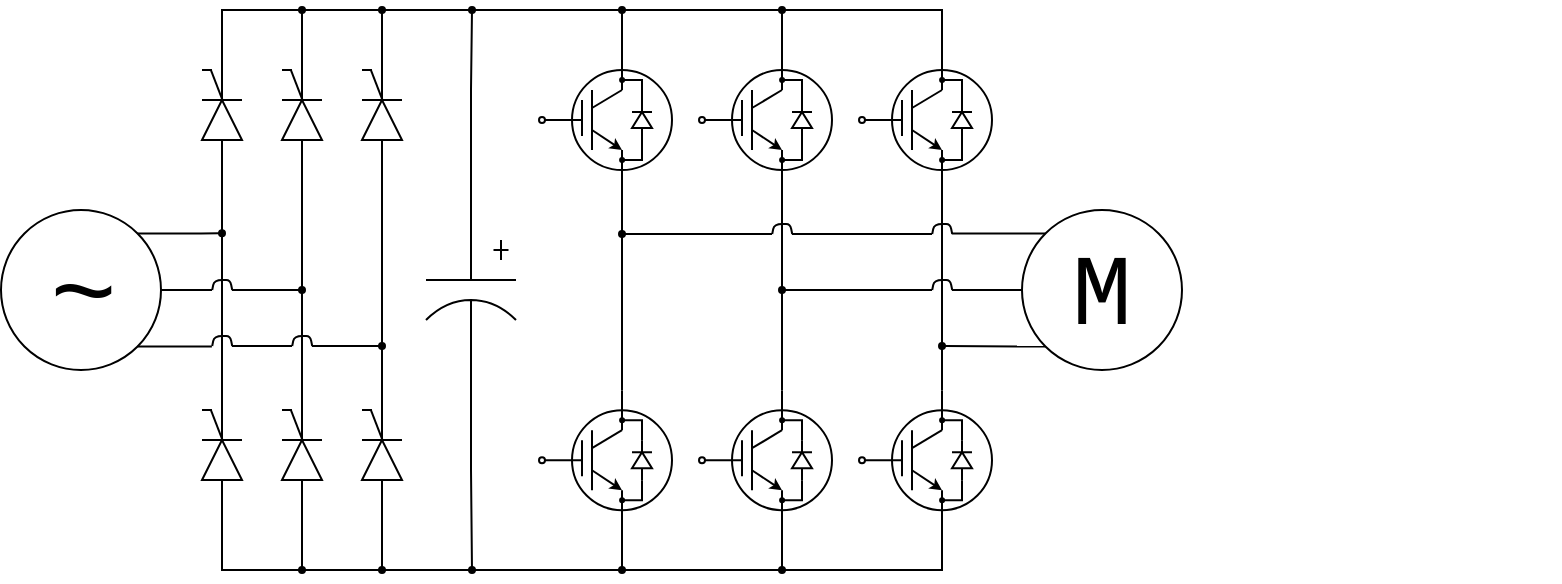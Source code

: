 <mxfile version="10.6.8" type="github"><diagram id="Poc47pYieSkaDkNw2FNX" name="Page-1"><mxGraphModel dx="797" dy="446" grid="1" gridSize="5" guides="1" tooltips="1" connect="1" arrows="1" fold="1" page="1" pageScale="1" pageWidth="827" pageHeight="1169" math="0" shadow="0"><root><mxCell id="0"/><mxCell id="1" parent="0"/><mxCell id="W9D-Zhkd5cadLRXx7c5U-1" value="" style="group;rotation=21;" parent="1" vertex="1" connectable="0"><mxGeometry x="620.5" y="260" width="150" height="130" as="geometry"/></mxCell><mxCell id="W9D-Zhkd5cadLRXx7c5U-94" style="edgeStyle=orthogonalEdgeStyle;rounded=0;orthogonalLoop=1;jettySize=auto;html=1;exitX=1;exitY=0.5;exitDx=0;exitDy=0;fontSize=56;endArrow=none;endFill=0;exitPerimeter=0;" parent="1" source="W9D-Zhkd5cadLRXx7c5U-78" edge="1"><mxGeometry relative="1" as="geometry"><mxPoint x="480" y="220" as="targetPoint"/><Array as="points"><mxPoint x="120" y="200"/><mxPoint x="480" y="200"/></Array></mxGeometry></mxCell><mxCell id="W9D-Zhkd5cadLRXx7c5U-95" style="edgeStyle=orthogonalEdgeStyle;rounded=0;orthogonalLoop=1;jettySize=auto;html=1;exitX=0;exitY=0.5;exitDx=0;exitDy=0;endArrow=none;endFill=0;fontSize=56;exitPerimeter=0;" parent="1" source="W9D-Zhkd5cadLRXx7c5U-66" edge="1"><mxGeometry relative="1" as="geometry"><mxPoint x="480" y="460" as="targetPoint"/><Array as="points"><mxPoint x="120" y="480"/><mxPoint x="480" y="480"/></Array></mxGeometry></mxCell><mxCell id="W9D-Zhkd5cadLRXx7c5U-99" style="edgeStyle=orthogonalEdgeStyle;rounded=0;orthogonalLoop=1;jettySize=auto;html=1;exitX=1;exitY=0;exitDx=0;exitDy=0;endArrow=oval;endFill=1;fontSize=56;endSize=3;" parent="1" source="W9D-Zhkd5cadLRXx7c5U-19" edge="1"><mxGeometry relative="1" as="geometry"><mxPoint x="120" y="311.611" as="targetPoint"/></mxGeometry></mxCell><mxCell id="W9D-Zhkd5cadLRXx7c5U-100" style="edgeStyle=orthogonalEdgeStyle;rounded=0;orthogonalLoop=1;jettySize=auto;html=1;exitX=1;exitY=0.5;exitDx=0;exitDy=0;endArrow=none;endFill=0;fontSize=56;" parent="1" source="W9D-Zhkd5cadLRXx7c5U-19" edge="1"><mxGeometry relative="1" as="geometry"><mxPoint x="115" y="340" as="targetPoint"/></mxGeometry></mxCell><mxCell id="FnhtZTbunHc5TWVv3wBt-4" style="edgeStyle=orthogonalEdgeStyle;rounded=0;orthogonalLoop=1;jettySize=auto;html=1;exitX=1;exitY=1;exitDx=0;exitDy=0;endArrow=none;endFill=0;fontSize=56;" edge="1" parent="1" source="W9D-Zhkd5cadLRXx7c5U-19"><mxGeometry relative="1" as="geometry"><mxPoint x="114.95" y="368.307" as="targetPoint"/></mxGeometry></mxCell><mxCell id="W9D-Zhkd5cadLRXx7c5U-19" value="" style="ellipse;whiteSpace=wrap;html=1;aspect=fixed;fillColor=none;" parent="1" vertex="1"><mxGeometry x="9.5" y="300" width="80" height="80" as="geometry"/></mxCell><mxCell id="W9D-Zhkd5cadLRXx7c5U-65" value="" style="group;fillColor=none;direction=west;rotation=-90;" parent="1" vertex="1" connectable="0"><mxGeometry x="95" y="415" width="50" height="20" as="geometry"/></mxCell><mxCell id="W9D-Zhkd5cadLRXx7c5U-66" value="" style="pointerEvents=1;fillColor=#000000;verticalLabelPosition=bottom;shadow=0;dashed=0;align=center;fillColor=#ffffff;html=1;verticalAlign=top;strokeWidth=1;shape=mxgraph.electrical.diodes.diode;rotation=-90;" parent="W9D-Zhkd5cadLRXx7c5U-65" vertex="1"><mxGeometry width="50" height="20" as="geometry"/></mxCell><mxCell id="W9D-Zhkd5cadLRXx7c5U-67" value="" style="endArrow=none;html=1;exitX=0.707;exitY=0.506;exitDx=0;exitDy=0;exitPerimeter=0;entryX=0.993;entryY=0.228;entryDx=0;entryDy=0;entryPerimeter=0;" parent="W9D-Zhkd5cadLRXx7c5U-65" source="W9D-Zhkd5cadLRXx7c5U-66" target="W9D-Zhkd5cadLRXx7c5U-66" edge="1"><mxGeometry width="50" height="50" relative="1" as="geometry"><mxPoint x="18" y="-35" as="sourcePoint"/><mxPoint x="2" y="-60" as="targetPoint"/></mxGeometry></mxCell><mxCell id="W9D-Zhkd5cadLRXx7c5U-68" value="" style="endArrow=none;html=1;exitX=0.997;exitY=0.222;exitDx=0;exitDy=0;exitPerimeter=0;entryX=1;entryY=-0.044;entryDx=0;entryDy=0;entryPerimeter=0;" parent="W9D-Zhkd5cadLRXx7c5U-65" edge="1"><mxGeometry width="50" height="50" relative="1" as="geometry"><mxPoint x="20" y="-15" as="sourcePoint"/><mxPoint x="15" y="-15" as="targetPoint"/></mxGeometry></mxCell><mxCell id="W9D-Zhkd5cadLRXx7c5U-69" value="" style="group;fillColor=none;direction=west;rotation=-90;" parent="1" vertex="1" connectable="0"><mxGeometry x="135" y="415" width="50" height="20" as="geometry"/></mxCell><mxCell id="W9D-Zhkd5cadLRXx7c5U-70" value="" style="pointerEvents=1;fillColor=#000000;verticalLabelPosition=bottom;shadow=0;dashed=0;align=center;fillColor=#ffffff;html=1;verticalAlign=top;strokeWidth=1;shape=mxgraph.electrical.diodes.diode;rotation=-90;" parent="W9D-Zhkd5cadLRXx7c5U-69" vertex="1"><mxGeometry width="50" height="20" as="geometry"/></mxCell><mxCell id="W9D-Zhkd5cadLRXx7c5U-71" value="" style="endArrow=none;html=1;exitX=0.707;exitY=0.506;exitDx=0;exitDy=0;exitPerimeter=0;entryX=0.993;entryY=0.228;entryDx=0;entryDy=0;entryPerimeter=0;" parent="W9D-Zhkd5cadLRXx7c5U-69" source="W9D-Zhkd5cadLRXx7c5U-70" target="W9D-Zhkd5cadLRXx7c5U-70" edge="1"><mxGeometry width="50" height="50" relative="1" as="geometry"><mxPoint x="18" y="-35" as="sourcePoint"/><mxPoint x="2" y="-60" as="targetPoint"/></mxGeometry></mxCell><mxCell id="W9D-Zhkd5cadLRXx7c5U-72" value="" style="endArrow=none;html=1;exitX=0.997;exitY=0.222;exitDx=0;exitDy=0;exitPerimeter=0;entryX=1;entryY=-0.044;entryDx=0;entryDy=0;entryPerimeter=0;" parent="W9D-Zhkd5cadLRXx7c5U-69" edge="1"><mxGeometry width="50" height="50" relative="1" as="geometry"><mxPoint x="20" y="-15" as="sourcePoint"/><mxPoint x="15" y="-15" as="targetPoint"/></mxGeometry></mxCell><mxCell id="W9D-Zhkd5cadLRXx7c5U-73" value="" style="group;fillColor=none;direction=west;rotation=-90;" parent="1" vertex="1" connectable="0"><mxGeometry x="175" y="415" width="50" height="20" as="geometry"/></mxCell><mxCell id="W9D-Zhkd5cadLRXx7c5U-74" value="" style="pointerEvents=1;fillColor=#000000;verticalLabelPosition=bottom;shadow=0;dashed=0;align=center;fillColor=#ffffff;html=1;verticalAlign=top;strokeWidth=1;shape=mxgraph.electrical.diodes.diode;rotation=-90;" parent="W9D-Zhkd5cadLRXx7c5U-73" vertex="1"><mxGeometry width="50" height="20" as="geometry"/></mxCell><mxCell id="W9D-Zhkd5cadLRXx7c5U-75" value="" style="endArrow=none;html=1;exitX=0.707;exitY=0.506;exitDx=0;exitDy=0;exitPerimeter=0;entryX=0.993;entryY=0.228;entryDx=0;entryDy=0;entryPerimeter=0;" parent="W9D-Zhkd5cadLRXx7c5U-73" source="W9D-Zhkd5cadLRXx7c5U-74" target="W9D-Zhkd5cadLRXx7c5U-74" edge="1"><mxGeometry width="50" height="50" relative="1" as="geometry"><mxPoint x="18" y="-35" as="sourcePoint"/><mxPoint x="2" y="-60" as="targetPoint"/></mxGeometry></mxCell><mxCell id="W9D-Zhkd5cadLRXx7c5U-76" value="" style="endArrow=none;html=1;exitX=0.997;exitY=0.222;exitDx=0;exitDy=0;exitPerimeter=0;entryX=1;entryY=-0.044;entryDx=0;entryDy=0;entryPerimeter=0;" parent="W9D-Zhkd5cadLRXx7c5U-73" edge="1"><mxGeometry width="50" height="50" relative="1" as="geometry"><mxPoint x="20" y="-15" as="sourcePoint"/><mxPoint x="15" y="-15" as="targetPoint"/></mxGeometry></mxCell><mxCell id="W9D-Zhkd5cadLRXx7c5U-77" value="" style="group;fillColor=none;direction=west;rotation=-90;" parent="1" vertex="1" connectable="0"><mxGeometry x="95" y="245" width="50" height="20" as="geometry"/></mxCell><mxCell id="W9D-Zhkd5cadLRXx7c5U-78" value="" style="pointerEvents=1;fillColor=#000000;verticalLabelPosition=bottom;shadow=0;dashed=0;align=center;fillColor=#ffffff;html=1;verticalAlign=top;strokeWidth=1;shape=mxgraph.electrical.diodes.diode;rotation=-90;" parent="W9D-Zhkd5cadLRXx7c5U-77" vertex="1"><mxGeometry width="50" height="20" as="geometry"/></mxCell><mxCell id="W9D-Zhkd5cadLRXx7c5U-79" value="" style="endArrow=none;html=1;exitX=0.707;exitY=0.506;exitDx=0;exitDy=0;exitPerimeter=0;entryX=0.993;entryY=0.228;entryDx=0;entryDy=0;entryPerimeter=0;" parent="W9D-Zhkd5cadLRXx7c5U-77" source="W9D-Zhkd5cadLRXx7c5U-78" target="W9D-Zhkd5cadLRXx7c5U-78" edge="1"><mxGeometry width="50" height="50" relative="1" as="geometry"><mxPoint x="18" y="-35" as="sourcePoint"/><mxPoint x="2" y="-60" as="targetPoint"/></mxGeometry></mxCell><mxCell id="W9D-Zhkd5cadLRXx7c5U-80" value="" style="endArrow=none;html=1;exitX=0.997;exitY=0.222;exitDx=0;exitDy=0;exitPerimeter=0;entryX=1;entryY=-0.044;entryDx=0;entryDy=0;entryPerimeter=0;" parent="W9D-Zhkd5cadLRXx7c5U-77" edge="1"><mxGeometry width="50" height="50" relative="1" as="geometry"><mxPoint x="20" y="-15" as="sourcePoint"/><mxPoint x="15" y="-15" as="targetPoint"/></mxGeometry></mxCell><mxCell id="W9D-Zhkd5cadLRXx7c5U-81" value="" style="group;fillColor=none;direction=west;rotation=-90;" parent="1" vertex="1" connectable="0"><mxGeometry x="135" y="245" width="50" height="20" as="geometry"/></mxCell><mxCell id="W9D-Zhkd5cadLRXx7c5U-82" value="" style="pointerEvents=1;fillColor=#000000;verticalLabelPosition=bottom;shadow=0;dashed=0;align=center;fillColor=#ffffff;html=1;verticalAlign=top;strokeWidth=1;shape=mxgraph.electrical.diodes.diode;rotation=-90;" parent="W9D-Zhkd5cadLRXx7c5U-81" vertex="1"><mxGeometry width="50" height="20" as="geometry"/></mxCell><mxCell id="W9D-Zhkd5cadLRXx7c5U-83" value="" style="endArrow=none;html=1;exitX=0.707;exitY=0.506;exitDx=0;exitDy=0;exitPerimeter=0;entryX=0.993;entryY=0.228;entryDx=0;entryDy=0;entryPerimeter=0;" parent="W9D-Zhkd5cadLRXx7c5U-81" source="W9D-Zhkd5cadLRXx7c5U-82" target="W9D-Zhkd5cadLRXx7c5U-82" edge="1"><mxGeometry width="50" height="50" relative="1" as="geometry"><mxPoint x="18" y="-35" as="sourcePoint"/><mxPoint x="2" y="-60" as="targetPoint"/></mxGeometry></mxCell><mxCell id="W9D-Zhkd5cadLRXx7c5U-84" value="" style="endArrow=none;html=1;exitX=0.997;exitY=0.222;exitDx=0;exitDy=0;exitPerimeter=0;entryX=1;entryY=-0.044;entryDx=0;entryDy=0;entryPerimeter=0;" parent="W9D-Zhkd5cadLRXx7c5U-81" edge="1"><mxGeometry width="50" height="50" relative="1" as="geometry"><mxPoint x="20" y="-15" as="sourcePoint"/><mxPoint x="15" y="-15" as="targetPoint"/></mxGeometry></mxCell><mxCell id="W9D-Zhkd5cadLRXx7c5U-85" value="" style="group;fillColor=none;direction=west;rotation=-90;" parent="1" vertex="1" connectable="0"><mxGeometry x="175" y="245" width="50" height="20" as="geometry"/></mxCell><mxCell id="W9D-Zhkd5cadLRXx7c5U-86" value="" style="pointerEvents=1;fillColor=#000000;verticalLabelPosition=bottom;shadow=0;dashed=0;align=center;fillColor=#ffffff;html=1;verticalAlign=top;strokeWidth=1;shape=mxgraph.electrical.diodes.diode;rotation=-90;" parent="W9D-Zhkd5cadLRXx7c5U-85" vertex="1"><mxGeometry width="50" height="20" as="geometry"/></mxCell><mxCell id="W9D-Zhkd5cadLRXx7c5U-87" value="" style="endArrow=none;html=1;exitX=0.707;exitY=0.506;exitDx=0;exitDy=0;exitPerimeter=0;entryX=0.993;entryY=0.228;entryDx=0;entryDy=0;entryPerimeter=0;" parent="W9D-Zhkd5cadLRXx7c5U-85" source="W9D-Zhkd5cadLRXx7c5U-86" target="W9D-Zhkd5cadLRXx7c5U-86" edge="1"><mxGeometry width="50" height="50" relative="1" as="geometry"><mxPoint x="18" y="-35" as="sourcePoint"/><mxPoint x="2" y="-60" as="targetPoint"/></mxGeometry></mxCell><mxCell id="W9D-Zhkd5cadLRXx7c5U-88" value="" style="endArrow=none;html=1;exitX=0.997;exitY=0.222;exitDx=0;exitDy=0;exitPerimeter=0;entryX=1;entryY=-0.044;entryDx=0;entryDy=0;entryPerimeter=0;" parent="W9D-Zhkd5cadLRXx7c5U-85" edge="1"><mxGeometry width="50" height="50" relative="1" as="geometry"><mxPoint x="20" y="-15" as="sourcePoint"/><mxPoint x="15" y="-15" as="targetPoint"/></mxGeometry></mxCell><mxCell id="W9D-Zhkd5cadLRXx7c5U-89" value="&lt;div style=&quot;font-size: 56px;&quot;&gt;&lt;div style=&quot;font-size: 56px;&quot; align=&quot;center&quot;&gt;&lt;font style=&quot;font-size: 56px;&quot; face=&quot;Courier New&quot;&gt;~&lt;br style=&quot;font-size: 56px;&quot;&gt;&lt;/font&gt;&lt;/div&gt;&lt;font style=&quot;font-size: 56px;&quot; face=&quot;Courier New&quot;&gt;&lt;/font&gt;&lt;/div&gt;" style="text;html=1;resizable=0;points=[];autosize=1;align=left;verticalAlign=top;spacingTop=-4;fontSize=56;" parent="1" vertex="1"><mxGeometry x="31.5" y="303" width="30" height="20" as="geometry"/></mxCell><mxCell id="W9D-Zhkd5cadLRXx7c5U-96" style="edgeStyle=orthogonalEdgeStyle;rounded=0;orthogonalLoop=1;jettySize=auto;html=1;exitX=0;exitY=0.5;exitDx=0;exitDy=0;exitPerimeter=0;entryX=1;entryY=0.5;entryDx=0;entryDy=0;entryPerimeter=0;endArrow=none;endFill=0;fontSize=56;" parent="1" source="W9D-Zhkd5cadLRXx7c5U-78" target="W9D-Zhkd5cadLRXx7c5U-66" edge="1"><mxGeometry relative="1" as="geometry"/></mxCell><mxCell id="W9D-Zhkd5cadLRXx7c5U-97" style="edgeStyle=orthogonalEdgeStyle;rounded=0;orthogonalLoop=1;jettySize=auto;html=1;exitX=0;exitY=0.5;exitDx=0;exitDy=0;exitPerimeter=0;entryX=1;entryY=0.5;entryDx=0;entryDy=0;entryPerimeter=0;endArrow=none;endFill=0;fontSize=56;" parent="1" source="W9D-Zhkd5cadLRXx7c5U-82" target="W9D-Zhkd5cadLRXx7c5U-70" edge="1"><mxGeometry relative="1" as="geometry"/></mxCell><mxCell id="W9D-Zhkd5cadLRXx7c5U-98" style="edgeStyle=orthogonalEdgeStyle;rounded=0;orthogonalLoop=1;jettySize=auto;html=1;exitX=0;exitY=0.5;exitDx=0;exitDy=0;exitPerimeter=0;entryX=1;entryY=0.5;entryDx=0;entryDy=0;entryPerimeter=0;endArrow=none;endFill=0;fontSize=56;" parent="1" source="W9D-Zhkd5cadLRXx7c5U-86" target="W9D-Zhkd5cadLRXx7c5U-74" edge="1"><mxGeometry relative="1" as="geometry"/></mxCell><mxCell id="FnhtZTbunHc5TWVv3wBt-1" value="" style="endArrow=none;html=1;" edge="1" parent="1"><mxGeometry width="50" height="50" relative="1" as="geometry"><mxPoint x="115.106" y="340" as="sourcePoint"/><mxPoint x="125.106" y="340" as="targetPoint"/><Array as="points"><mxPoint x="116.106" y="335"/><mxPoint x="124.106" y="335"/></Array></mxGeometry></mxCell><mxCell id="FnhtZTbunHc5TWVv3wBt-2" value="" style="endArrow=none;html=1;" edge="1" parent="1"><mxGeometry width="50" height="50" relative="1" as="geometry"><mxPoint x="115.106" y="368" as="sourcePoint"/><mxPoint x="125.106" y="368" as="targetPoint"/><Array as="points"><mxPoint x="116.106" y="363"/><mxPoint x="124.106" y="363"/></Array></mxGeometry></mxCell><mxCell id="FnhtZTbunHc5TWVv3wBt-3" value="" style="endArrow=none;html=1;" edge="1" parent="1"><mxGeometry width="50" height="50" relative="1" as="geometry"><mxPoint x="155.106" y="368" as="sourcePoint"/><mxPoint x="165.106" y="368" as="targetPoint"/><Array as="points"><mxPoint x="156.106" y="363"/><mxPoint x="164.106" y="363"/></Array></mxGeometry></mxCell><mxCell id="FnhtZTbunHc5TWVv3wBt-5" value="" style="endArrow=oval;html=1;fontSize=56;endFill=1;endSize=3;" edge="1" parent="1"><mxGeometry width="50" height="50" relative="1" as="geometry"><mxPoint x="125" y="340" as="sourcePoint"/><mxPoint x="160" y="340" as="targetPoint"/></mxGeometry></mxCell><mxCell id="FnhtZTbunHc5TWVv3wBt-6" value="" style="endArrow=oval;html=1;fontSize=56;endFill=1;endSize=3;" edge="1" parent="1"><mxGeometry width="50" height="50" relative="1" as="geometry"><mxPoint x="165" y="368" as="sourcePoint"/><mxPoint x="200" y="368" as="targetPoint"/></mxGeometry></mxCell><mxCell id="FnhtZTbunHc5TWVv3wBt-7" value="" style="endArrow=none;html=1;fontSize=56;" edge="1" parent="1"><mxGeometry width="50" height="50" relative="1" as="geometry"><mxPoint x="125" y="368" as="sourcePoint"/><mxPoint x="155" y="368" as="targetPoint"/></mxGeometry></mxCell><mxCell id="FnhtZTbunHc5TWVv3wBt-8" style="edgeStyle=orthogonalEdgeStyle;rounded=0;orthogonalLoop=1;jettySize=auto;html=1;exitX=0;exitY=0.5;exitDx=0;exitDy=0;exitPerimeter=0;endArrow=oval;endFill=1;endSize=3;fontSize=56;" edge="1" parent="1" source="W9D-Zhkd5cadLRXx7c5U-70"><mxGeometry relative="1" as="geometry"><mxPoint x="160" y="479.968" as="targetPoint"/></mxGeometry></mxCell><mxCell id="FnhtZTbunHc5TWVv3wBt-9" style="edgeStyle=orthogonalEdgeStyle;rounded=0;orthogonalLoop=1;jettySize=auto;html=1;exitX=0;exitY=0.5;exitDx=0;exitDy=0;exitPerimeter=0;endArrow=oval;endFill=1;endSize=3;fontSize=56;" edge="1" parent="1" source="W9D-Zhkd5cadLRXx7c5U-74"><mxGeometry relative="1" as="geometry"><mxPoint x="200" y="479.968" as="targetPoint"/></mxGeometry></mxCell><mxCell id="FnhtZTbunHc5TWVv3wBt-10" style="edgeStyle=orthogonalEdgeStyle;rounded=0;orthogonalLoop=1;jettySize=auto;html=1;exitX=1;exitY=0.5;exitDx=0;exitDy=0;exitPerimeter=0;endArrow=oval;endFill=1;endSize=3;fontSize=56;" edge="1" parent="1" source="W9D-Zhkd5cadLRXx7c5U-82"><mxGeometry relative="1" as="geometry"><mxPoint x="160" y="199.968" as="targetPoint"/></mxGeometry></mxCell><mxCell id="FnhtZTbunHc5TWVv3wBt-11" style="edgeStyle=orthogonalEdgeStyle;rounded=0;orthogonalLoop=1;jettySize=auto;html=1;exitX=1;exitY=0.5;exitDx=0;exitDy=0;exitPerimeter=0;endArrow=oval;endFill=1;endSize=3;fontSize=56;" edge="1" parent="1" source="W9D-Zhkd5cadLRXx7c5U-86"><mxGeometry relative="1" as="geometry"><mxPoint x="200" y="199.968" as="targetPoint"/></mxGeometry></mxCell><mxCell id="FnhtZTbunHc5TWVv3wBt-12" value="" style="endArrow=oval;html=1;fontSize=56;endFill=1;endSize=3;" edge="1" parent="1"><mxGeometry width="50" height="50" relative="1" as="geometry"><mxPoint x="320" y="220" as="sourcePoint"/><mxPoint x="320" y="200" as="targetPoint"/></mxGeometry></mxCell><mxCell id="FnhtZTbunHc5TWVv3wBt-13" value="" style="endArrow=oval;html=1;fontSize=56;endFill=1;endSize=3;" edge="1" parent="1"><mxGeometry width="50" height="50" relative="1" as="geometry"><mxPoint x="400" y="220" as="sourcePoint"/><mxPoint x="400" y="200" as="targetPoint"/></mxGeometry></mxCell><mxCell id="FnhtZTbunHc5TWVv3wBt-14" value="" style="endArrow=oval;html=1;fontSize=56;endFill=1;endSize=3;" edge="1" parent="1"><mxGeometry width="50" height="50" relative="1" as="geometry"><mxPoint x="320" y="460" as="sourcePoint"/><mxPoint x="320" y="480" as="targetPoint"/></mxGeometry></mxCell><mxCell id="FnhtZTbunHc5TWVv3wBt-15" value="" style="endArrow=oval;html=1;fontSize=56;endFill=1;endSize=3;" edge="1" parent="1"><mxGeometry width="50" height="50" relative="1" as="geometry"><mxPoint x="400" y="460" as="sourcePoint"/><mxPoint x="400" y="480" as="targetPoint"/></mxGeometry></mxCell><mxCell id="FnhtZTbunHc5TWVv3wBt-16" value="" style="endArrow=none;html=1;fontSize=56;" edge="1" parent="1"><mxGeometry width="50" height="50" relative="1" as="geometry"><mxPoint x="320" y="390" as="sourcePoint"/><mxPoint x="320" y="290" as="targetPoint"/></mxGeometry></mxCell><mxCell id="FnhtZTbunHc5TWVv3wBt-17" value="" style="endArrow=none;html=1;fontSize=56;" edge="1" parent="1"><mxGeometry width="50" height="50" relative="1" as="geometry"><mxPoint x="400" y="390" as="sourcePoint"/><mxPoint x="400" y="290" as="targetPoint"/></mxGeometry></mxCell><mxCell id="FnhtZTbunHc5TWVv3wBt-18" value="" style="endArrow=none;html=1;fontSize=56;" edge="1" parent="1"><mxGeometry width="50" height="50" relative="1" as="geometry"><mxPoint x="480" y="390" as="sourcePoint"/><mxPoint x="480" y="290" as="targetPoint"/></mxGeometry></mxCell><mxCell id="FnhtZTbunHc5TWVv3wBt-20" style="edgeStyle=orthogonalEdgeStyle;rounded=0;orthogonalLoop=1;jettySize=auto;html=1;exitX=0;exitY=0.5;exitDx=0;exitDy=0;exitPerimeter=0;endArrow=oval;endFill=1;endSize=3;fontSize=56;" edge="1" parent="1" source="FnhtZTbunHc5TWVv3wBt-19"><mxGeometry relative="1" as="geometry"><mxPoint x="245" y="200" as="targetPoint"/><Array as="points"><mxPoint x="245" y="240"/></Array></mxGeometry></mxCell><mxCell id="FnhtZTbunHc5TWVv3wBt-21" style="edgeStyle=orthogonalEdgeStyle;rounded=0;orthogonalLoop=1;jettySize=auto;html=1;exitX=1;exitY=0.5;exitDx=0;exitDy=0;exitPerimeter=0;endArrow=oval;endFill=1;endSize=3;fontSize=56;" edge="1" parent="1" source="FnhtZTbunHc5TWVv3wBt-19"><mxGeometry relative="1" as="geometry"><mxPoint x="245" y="480" as="targetPoint"/><Array as="points"><mxPoint x="245" y="430"/></Array></mxGeometry></mxCell><mxCell id="FnhtZTbunHc5TWVv3wBt-19" value="" style="pointerEvents=1;verticalLabelPosition=bottom;shadow=0;dashed=0;align=center;fillColor=#ffffff;html=1;verticalAlign=top;strokeWidth=1;shape=mxgraph.electrical.capacitors.capacitor_3;fontSize=56;direction=south;" vertex="1" parent="1"><mxGeometry x="222" y="290" width="45" height="100" as="geometry"/></mxCell><mxCell id="FnhtZTbunHc5TWVv3wBt-24" value="" style="endArrow=none;html=1;fontSize=56;startArrow=oval;startFill=1;startSize=3;" edge="1" parent="1"><mxGeometry width="50" height="50" relative="1" as="geometry"><mxPoint x="400" y="340" as="sourcePoint"/><mxPoint x="475" y="340" as="targetPoint"/></mxGeometry></mxCell><mxCell id="FnhtZTbunHc5TWVv3wBt-29" value="" style="endArrow=none;html=1;fontSize=56;startArrow=oval;startFill=1;startSize=3;" edge="1" parent="1"><mxGeometry width="50" height="50" relative="1" as="geometry"><mxPoint x="320" y="312" as="sourcePoint"/><mxPoint x="395" y="312" as="targetPoint"/></mxGeometry></mxCell><mxCell id="FnhtZTbunHc5TWVv3wBt-30" value="" style="endArrow=none;html=1;fontSize=56;startArrow=oval;startFill=1;startSize=3;entryX=0;entryY=1;entryDx=0;entryDy=0;" edge="1" parent="1" target="FnhtZTbunHc5TWVv3wBt-32"><mxGeometry width="50" height="50" relative="1" as="geometry"><mxPoint x="480" y="368" as="sourcePoint"/><mxPoint x="540" y="380" as="targetPoint"/></mxGeometry></mxCell><mxCell id="FnhtZTbunHc5TWVv3wBt-36" style="edgeStyle=orthogonalEdgeStyle;rounded=0;orthogonalLoop=1;jettySize=auto;html=1;exitX=0;exitY=0;exitDx=0;exitDy=0;startArrow=none;startFill=0;startSize=3;endArrow=none;endFill=0;endSize=3;fontSize=56;" edge="1" parent="1" source="FnhtZTbunHc5TWVv3wBt-32"><mxGeometry relative="1" as="geometry"><mxPoint x="485" y="311.689" as="targetPoint"/></mxGeometry></mxCell><mxCell id="FnhtZTbunHc5TWVv3wBt-40" style="edgeStyle=orthogonalEdgeStyle;rounded=0;orthogonalLoop=1;jettySize=auto;html=1;exitX=0;exitY=0.5;exitDx=0;exitDy=0;startArrow=none;startFill=0;startSize=3;endArrow=none;endFill=0;endSize=3;fontSize=56;" edge="1" parent="1" source="FnhtZTbunHc5TWVv3wBt-32"><mxGeometry relative="1" as="geometry"><mxPoint x="485" y="339.968" as="targetPoint"/></mxGeometry></mxCell><mxCell id="FnhtZTbunHc5TWVv3wBt-32" value="" style="ellipse;whiteSpace=wrap;html=1;aspect=fixed;fillColor=none;" vertex="1" parent="1"><mxGeometry x="520" y="300" width="80" height="80" as="geometry"/></mxCell><mxCell id="FnhtZTbunHc5TWVv3wBt-34" value="" style="endArrow=none;html=1;" edge="1" parent="1"><mxGeometry width="50" height="50" relative="1" as="geometry"><mxPoint x="395.106" y="312" as="sourcePoint"/><mxPoint x="405.106" y="312" as="targetPoint"/><Array as="points"><mxPoint x="396.106" y="307"/><mxPoint x="404.106" y="307"/></Array></mxGeometry></mxCell><mxCell id="FnhtZTbunHc5TWVv3wBt-35" value="" style="endArrow=none;html=1;" edge="1" parent="1"><mxGeometry width="50" height="50" relative="1" as="geometry"><mxPoint x="475.106" y="312.0" as="sourcePoint"/><mxPoint x="485.106" y="312.0" as="targetPoint"/><Array as="points"><mxPoint x="476.106" y="307"/><mxPoint x="484.106" y="307"/></Array></mxGeometry></mxCell><mxCell id="FnhtZTbunHc5TWVv3wBt-37" value="" style="endArrow=none;html=1;" edge="1" parent="1"><mxGeometry width="50" height="50" relative="1" as="geometry"><mxPoint x="475.106" y="340.0" as="sourcePoint"/><mxPoint x="485.106" y="340.0" as="targetPoint"/><Array as="points"><mxPoint x="476.106" y="335"/><mxPoint x="484.106" y="335"/></Array></mxGeometry></mxCell><mxCell id="FnhtZTbunHc5TWVv3wBt-38" value="" style="endArrow=none;html=1;fontSize=56;" edge="1" parent="1"><mxGeometry width="50" height="50" relative="1" as="geometry"><mxPoint x="405" y="312" as="sourcePoint"/><mxPoint x="475" y="312" as="targetPoint"/></mxGeometry></mxCell><mxCell id="FnhtZTbunHc5TWVv3wBt-41" value="&lt;font style=&quot;font-size: 50px&quot; face=&quot;Courier New&quot;&gt;M&lt;/font&gt;" style="text;html=1;resizable=0;points=[];autosize=1;align=left;verticalAlign=top;spacingTop=-4;fontSize=56;" vertex="1" parent="1"><mxGeometry x="543" y="301" width="45" height="75" as="geometry"/></mxCell><mxCell id="FnhtZTbunHc5TWVv3wBt-174" value="" style="group" vertex="1" connectable="0" parent="1"><mxGeometry x="280" y="220" width="65" height="70" as="geometry"/></mxCell><mxCell id="FnhtZTbunHc5TWVv3wBt-175" style="edgeStyle=orthogonalEdgeStyle;rounded=0;orthogonalLoop=1;jettySize=auto;html=1;exitX=1;exitY=0.5;exitDx=0;exitDy=0;exitPerimeter=0;startArrow=none;startFill=0;startSize=3;endArrow=oval;endFill=1;endSize=2;fontSize=56;" edge="1" parent="FnhtZTbunHc5TWVv3wBt-174" source="FnhtZTbunHc5TWVv3wBt-177"><mxGeometry relative="1" as="geometry"><mxPoint x="40.047" y="15" as="targetPoint"/><Array as="points"><mxPoint x="50" y="15"/></Array></mxGeometry></mxCell><mxCell id="FnhtZTbunHc5TWVv3wBt-176" style="edgeStyle=orthogonalEdgeStyle;rounded=0;orthogonalLoop=1;jettySize=auto;html=1;exitX=0;exitY=0.5;exitDx=0;exitDy=0;exitPerimeter=0;startArrow=none;startFill=0;startSize=3;endArrow=oval;endFill=1;endSize=2;fontSize=56;" edge="1" parent="FnhtZTbunHc5TWVv3wBt-174" source="FnhtZTbunHc5TWVv3wBt-177"><mxGeometry relative="1" as="geometry"><mxPoint x="40.047" y="55" as="targetPoint"/><Array as="points"><mxPoint x="50" y="55"/></Array></mxGeometry></mxCell><mxCell id="FnhtZTbunHc5TWVv3wBt-177" value="" style="pointerEvents=1;fillColor=#000000;verticalLabelPosition=bottom;shadow=0;dashed=0;align=center;fillColor=#ffffff;html=1;verticalAlign=top;strokeWidth=1;shape=mxgraph.electrical.diodes.diode;fontSize=56;direction=north;" vertex="1" parent="FnhtZTbunHc5TWVv3wBt-174"><mxGeometry x="45.0" y="25" width="10" height="20" as="geometry"/></mxCell><mxCell id="FnhtZTbunHc5TWVv3wBt-178" value="" style="endArrow=classic;html=1;fontSize=56;endSize=3;" edge="1" parent="FnhtZTbunHc5TWVv3wBt-174"><mxGeometry width="50" height="50" relative="1" as="geometry"><mxPoint x="25.0" y="40" as="sourcePoint"/><mxPoint x="40.0" y="50" as="targetPoint"/></mxGeometry></mxCell><mxCell id="FnhtZTbunHc5TWVv3wBt-179" value="" style="ellipse;whiteSpace=wrap;html=1;aspect=fixed;fillColor=none;" vertex="1" parent="FnhtZTbunHc5TWVv3wBt-174"><mxGeometry x="15" y="10" width="50" height="50" as="geometry"/></mxCell><mxCell id="FnhtZTbunHc5TWVv3wBt-180" value="" style="endArrow=none;html=1;strokeWidth=1;" edge="1" parent="FnhtZTbunHc5TWVv3wBt-174"><mxGeometry width="50" height="50" relative="1" as="geometry"><mxPoint x="25" y="50" as="sourcePoint"/><mxPoint x="25" y="20" as="targetPoint"/></mxGeometry></mxCell><mxCell id="FnhtZTbunHc5TWVv3wBt-181" value="" style="endArrow=none;html=1;strokeWidth=1;" edge="1" parent="FnhtZTbunHc5TWVv3wBt-174"><mxGeometry width="50" height="50" relative="1" as="geometry"><mxPoint x="20" y="43" as="sourcePoint"/><mxPoint x="20" y="25" as="targetPoint"/></mxGeometry></mxCell><mxCell id="FnhtZTbunHc5TWVv3wBt-182" value="" style="endArrow=none;html=1;strokeWidth=1;" edge="1" parent="FnhtZTbunHc5TWVv3wBt-174"><mxGeometry width="50" height="50" relative="1" as="geometry"><mxPoint x="40" y="20" as="sourcePoint"/><mxPoint x="25" y="29" as="targetPoint"/></mxGeometry></mxCell><mxCell id="FnhtZTbunHc5TWVv3wBt-183" value="" style="endArrow=none;html=1;strokeWidth=1;startArrow=oval;startFill=0;startSize=3;" edge="1" parent="FnhtZTbunHc5TWVv3wBt-174"><mxGeometry width="50" height="50" relative="1" as="geometry"><mxPoint y="35" as="sourcePoint"/><mxPoint x="20" y="35" as="targetPoint"/></mxGeometry></mxCell><mxCell id="FnhtZTbunHc5TWVv3wBt-184" value="" style="endArrow=none;html=1;strokeWidth=1;" edge="1" parent="FnhtZTbunHc5TWVv3wBt-174"><mxGeometry width="50" height="50" relative="1" as="geometry"><mxPoint x="40" y="70" as="sourcePoint"/><mxPoint x="40" y="50" as="targetPoint"/></mxGeometry></mxCell><mxCell id="FnhtZTbunHc5TWVv3wBt-185" value="" style="endArrow=none;html=1;strokeWidth=1;" edge="1" parent="FnhtZTbunHc5TWVv3wBt-174"><mxGeometry width="50" height="50" relative="1" as="geometry"><mxPoint x="40" y="20" as="sourcePoint"/><mxPoint x="40" as="targetPoint"/></mxGeometry></mxCell><mxCell id="FnhtZTbunHc5TWVv3wBt-186" value="" style="group" vertex="1" connectable="0" parent="1"><mxGeometry x="360" y="220" width="65" height="70" as="geometry"/></mxCell><mxCell id="FnhtZTbunHc5TWVv3wBt-187" style="edgeStyle=orthogonalEdgeStyle;rounded=0;orthogonalLoop=1;jettySize=auto;html=1;exitX=1;exitY=0.5;exitDx=0;exitDy=0;exitPerimeter=0;startArrow=none;startFill=0;startSize=3;endArrow=oval;endFill=1;endSize=2;fontSize=56;" edge="1" parent="FnhtZTbunHc5TWVv3wBt-186" source="FnhtZTbunHc5TWVv3wBt-189"><mxGeometry relative="1" as="geometry"><mxPoint x="40.047" y="15" as="targetPoint"/><Array as="points"><mxPoint x="50" y="15"/></Array></mxGeometry></mxCell><mxCell id="FnhtZTbunHc5TWVv3wBt-188" style="edgeStyle=orthogonalEdgeStyle;rounded=0;orthogonalLoop=1;jettySize=auto;html=1;exitX=0;exitY=0.5;exitDx=0;exitDy=0;exitPerimeter=0;startArrow=none;startFill=0;startSize=3;endArrow=oval;endFill=1;endSize=2;fontSize=56;" edge="1" parent="FnhtZTbunHc5TWVv3wBt-186" source="FnhtZTbunHc5TWVv3wBt-189"><mxGeometry relative="1" as="geometry"><mxPoint x="40.047" y="55" as="targetPoint"/><Array as="points"><mxPoint x="50" y="55"/></Array></mxGeometry></mxCell><mxCell id="FnhtZTbunHc5TWVv3wBt-189" value="" style="pointerEvents=1;fillColor=#000000;verticalLabelPosition=bottom;shadow=0;dashed=0;align=center;fillColor=#ffffff;html=1;verticalAlign=top;strokeWidth=1;shape=mxgraph.electrical.diodes.diode;fontSize=56;direction=north;" vertex="1" parent="FnhtZTbunHc5TWVv3wBt-186"><mxGeometry x="45.0" y="25" width="10" height="20" as="geometry"/></mxCell><mxCell id="FnhtZTbunHc5TWVv3wBt-190" value="" style="endArrow=classic;html=1;fontSize=56;endSize=3;" edge="1" parent="FnhtZTbunHc5TWVv3wBt-186"><mxGeometry width="50" height="50" relative="1" as="geometry"><mxPoint x="25.0" y="40" as="sourcePoint"/><mxPoint x="40.0" y="50" as="targetPoint"/></mxGeometry></mxCell><mxCell id="FnhtZTbunHc5TWVv3wBt-191" value="" style="ellipse;whiteSpace=wrap;html=1;aspect=fixed;fillColor=none;" vertex="1" parent="FnhtZTbunHc5TWVv3wBt-186"><mxGeometry x="15" y="10" width="50" height="50" as="geometry"/></mxCell><mxCell id="FnhtZTbunHc5TWVv3wBt-192" value="" style="endArrow=none;html=1;strokeWidth=1;" edge="1" parent="FnhtZTbunHc5TWVv3wBt-186"><mxGeometry width="50" height="50" relative="1" as="geometry"><mxPoint x="25" y="50" as="sourcePoint"/><mxPoint x="25" y="20" as="targetPoint"/></mxGeometry></mxCell><mxCell id="FnhtZTbunHc5TWVv3wBt-193" value="" style="endArrow=none;html=1;strokeWidth=1;" edge="1" parent="FnhtZTbunHc5TWVv3wBt-186"><mxGeometry width="50" height="50" relative="1" as="geometry"><mxPoint x="20" y="43" as="sourcePoint"/><mxPoint x="20" y="25" as="targetPoint"/></mxGeometry></mxCell><mxCell id="FnhtZTbunHc5TWVv3wBt-194" value="" style="endArrow=none;html=1;strokeWidth=1;" edge="1" parent="FnhtZTbunHc5TWVv3wBt-186"><mxGeometry width="50" height="50" relative="1" as="geometry"><mxPoint x="40" y="20" as="sourcePoint"/><mxPoint x="25" y="29" as="targetPoint"/></mxGeometry></mxCell><mxCell id="FnhtZTbunHc5TWVv3wBt-195" value="" style="endArrow=none;html=1;strokeWidth=1;startArrow=oval;startFill=0;startSize=3;" edge="1" parent="FnhtZTbunHc5TWVv3wBt-186"><mxGeometry width="50" height="50" relative="1" as="geometry"><mxPoint y="35" as="sourcePoint"/><mxPoint x="20" y="35" as="targetPoint"/></mxGeometry></mxCell><mxCell id="FnhtZTbunHc5TWVv3wBt-196" value="" style="endArrow=none;html=1;strokeWidth=1;" edge="1" parent="FnhtZTbunHc5TWVv3wBt-186"><mxGeometry width="50" height="50" relative="1" as="geometry"><mxPoint x="40" y="70" as="sourcePoint"/><mxPoint x="40" y="50" as="targetPoint"/></mxGeometry></mxCell><mxCell id="FnhtZTbunHc5TWVv3wBt-197" value="" style="endArrow=none;html=1;strokeWidth=1;" edge="1" parent="FnhtZTbunHc5TWVv3wBt-186"><mxGeometry width="50" height="50" relative="1" as="geometry"><mxPoint x="40" y="20" as="sourcePoint"/><mxPoint x="40" as="targetPoint"/></mxGeometry></mxCell><mxCell id="FnhtZTbunHc5TWVv3wBt-198" value="" style="group" vertex="1" connectable="0" parent="1"><mxGeometry x="440" y="220" width="65" height="70" as="geometry"/></mxCell><mxCell id="FnhtZTbunHc5TWVv3wBt-199" style="edgeStyle=orthogonalEdgeStyle;rounded=0;orthogonalLoop=1;jettySize=auto;html=1;exitX=1;exitY=0.5;exitDx=0;exitDy=0;exitPerimeter=0;startArrow=none;startFill=0;startSize=3;endArrow=oval;endFill=1;endSize=2;fontSize=56;" edge="1" parent="FnhtZTbunHc5TWVv3wBt-198" source="FnhtZTbunHc5TWVv3wBt-201"><mxGeometry relative="1" as="geometry"><mxPoint x="40.047" y="15" as="targetPoint"/><Array as="points"><mxPoint x="50" y="15"/></Array></mxGeometry></mxCell><mxCell id="FnhtZTbunHc5TWVv3wBt-200" style="edgeStyle=orthogonalEdgeStyle;rounded=0;orthogonalLoop=1;jettySize=auto;html=1;exitX=0;exitY=0.5;exitDx=0;exitDy=0;exitPerimeter=0;startArrow=none;startFill=0;startSize=3;endArrow=oval;endFill=1;endSize=2;fontSize=56;" edge="1" parent="FnhtZTbunHc5TWVv3wBt-198" source="FnhtZTbunHc5TWVv3wBt-201"><mxGeometry relative="1" as="geometry"><mxPoint x="40.047" y="55" as="targetPoint"/><Array as="points"><mxPoint x="50" y="55"/></Array></mxGeometry></mxCell><mxCell id="FnhtZTbunHc5TWVv3wBt-201" value="" style="pointerEvents=1;fillColor=#000000;verticalLabelPosition=bottom;shadow=0;dashed=0;align=center;fillColor=#ffffff;html=1;verticalAlign=top;strokeWidth=1;shape=mxgraph.electrical.diodes.diode;fontSize=56;direction=north;" vertex="1" parent="FnhtZTbunHc5TWVv3wBt-198"><mxGeometry x="45.0" y="25" width="10" height="20" as="geometry"/></mxCell><mxCell id="FnhtZTbunHc5TWVv3wBt-202" value="" style="endArrow=classic;html=1;fontSize=56;endSize=3;" edge="1" parent="FnhtZTbunHc5TWVv3wBt-198"><mxGeometry width="50" height="50" relative="1" as="geometry"><mxPoint x="25.0" y="40" as="sourcePoint"/><mxPoint x="40.0" y="50" as="targetPoint"/></mxGeometry></mxCell><mxCell id="FnhtZTbunHc5TWVv3wBt-203" value="" style="ellipse;whiteSpace=wrap;html=1;aspect=fixed;fillColor=none;" vertex="1" parent="FnhtZTbunHc5TWVv3wBt-198"><mxGeometry x="15" y="10" width="50" height="50" as="geometry"/></mxCell><mxCell id="FnhtZTbunHc5TWVv3wBt-204" value="" style="endArrow=none;html=1;strokeWidth=1;" edge="1" parent="FnhtZTbunHc5TWVv3wBt-198"><mxGeometry width="50" height="50" relative="1" as="geometry"><mxPoint x="25" y="50" as="sourcePoint"/><mxPoint x="25" y="20" as="targetPoint"/></mxGeometry></mxCell><mxCell id="FnhtZTbunHc5TWVv3wBt-205" value="" style="endArrow=none;html=1;strokeWidth=1;" edge="1" parent="FnhtZTbunHc5TWVv3wBt-198"><mxGeometry width="50" height="50" relative="1" as="geometry"><mxPoint x="20" y="43" as="sourcePoint"/><mxPoint x="20" y="25" as="targetPoint"/></mxGeometry></mxCell><mxCell id="FnhtZTbunHc5TWVv3wBt-206" value="" style="endArrow=none;html=1;strokeWidth=1;" edge="1" parent="FnhtZTbunHc5TWVv3wBt-198"><mxGeometry width="50" height="50" relative="1" as="geometry"><mxPoint x="40" y="20" as="sourcePoint"/><mxPoint x="25" y="29" as="targetPoint"/></mxGeometry></mxCell><mxCell id="FnhtZTbunHc5TWVv3wBt-207" value="" style="endArrow=none;html=1;strokeWidth=1;startArrow=oval;startFill=0;startSize=3;" edge="1" parent="FnhtZTbunHc5TWVv3wBt-198"><mxGeometry width="50" height="50" relative="1" as="geometry"><mxPoint y="35" as="sourcePoint"/><mxPoint x="20" y="35" as="targetPoint"/></mxGeometry></mxCell><mxCell id="FnhtZTbunHc5TWVv3wBt-208" value="" style="endArrow=none;html=1;strokeWidth=1;" edge="1" parent="FnhtZTbunHc5TWVv3wBt-198"><mxGeometry width="50" height="50" relative="1" as="geometry"><mxPoint x="40" y="70" as="sourcePoint"/><mxPoint x="40" y="50" as="targetPoint"/></mxGeometry></mxCell><mxCell id="FnhtZTbunHc5TWVv3wBt-209" value="" style="endArrow=none;html=1;strokeWidth=1;" edge="1" parent="FnhtZTbunHc5TWVv3wBt-198"><mxGeometry width="50" height="50" relative="1" as="geometry"><mxPoint x="40" y="20" as="sourcePoint"/><mxPoint x="40" as="targetPoint"/></mxGeometry></mxCell><mxCell id="FnhtZTbunHc5TWVv3wBt-210" value="" style="group" vertex="1" connectable="0" parent="1"><mxGeometry x="280" y="390.111" width="65" height="70" as="geometry"/></mxCell><mxCell id="FnhtZTbunHc5TWVv3wBt-211" style="edgeStyle=orthogonalEdgeStyle;rounded=0;orthogonalLoop=1;jettySize=auto;html=1;exitX=1;exitY=0.5;exitDx=0;exitDy=0;exitPerimeter=0;startArrow=none;startFill=0;startSize=3;endArrow=oval;endFill=1;endSize=2;fontSize=56;" edge="1" parent="FnhtZTbunHc5TWVv3wBt-210" source="FnhtZTbunHc5TWVv3wBt-213"><mxGeometry relative="1" as="geometry"><mxPoint x="40.047" y="15" as="targetPoint"/><Array as="points"><mxPoint x="50" y="15"/></Array></mxGeometry></mxCell><mxCell id="FnhtZTbunHc5TWVv3wBt-212" style="edgeStyle=orthogonalEdgeStyle;rounded=0;orthogonalLoop=1;jettySize=auto;html=1;exitX=0;exitY=0.5;exitDx=0;exitDy=0;exitPerimeter=0;startArrow=none;startFill=0;startSize=3;endArrow=oval;endFill=1;endSize=2;fontSize=56;" edge="1" parent="FnhtZTbunHc5TWVv3wBt-210" source="FnhtZTbunHc5TWVv3wBt-213"><mxGeometry relative="1" as="geometry"><mxPoint x="40.047" y="55" as="targetPoint"/><Array as="points"><mxPoint x="50" y="55"/></Array></mxGeometry></mxCell><mxCell id="FnhtZTbunHc5TWVv3wBt-213" value="" style="pointerEvents=1;fillColor=#000000;verticalLabelPosition=bottom;shadow=0;dashed=0;align=center;fillColor=#ffffff;html=1;verticalAlign=top;strokeWidth=1;shape=mxgraph.electrical.diodes.diode;fontSize=56;direction=north;" vertex="1" parent="FnhtZTbunHc5TWVv3wBt-210"><mxGeometry x="45.0" y="25" width="10" height="20" as="geometry"/></mxCell><mxCell id="FnhtZTbunHc5TWVv3wBt-214" value="" style="endArrow=classic;html=1;fontSize=56;endSize=3;" edge="1" parent="FnhtZTbunHc5TWVv3wBt-210"><mxGeometry width="50" height="50" relative="1" as="geometry"><mxPoint x="25.0" y="40" as="sourcePoint"/><mxPoint x="40.0" y="50" as="targetPoint"/></mxGeometry></mxCell><mxCell id="FnhtZTbunHc5TWVv3wBt-215" value="" style="ellipse;whiteSpace=wrap;html=1;aspect=fixed;fillColor=none;" vertex="1" parent="FnhtZTbunHc5TWVv3wBt-210"><mxGeometry x="15" y="10" width="50" height="50" as="geometry"/></mxCell><mxCell id="FnhtZTbunHc5TWVv3wBt-216" value="" style="endArrow=none;html=1;strokeWidth=1;" edge="1" parent="FnhtZTbunHc5TWVv3wBt-210"><mxGeometry width="50" height="50" relative="1" as="geometry"><mxPoint x="25" y="50" as="sourcePoint"/><mxPoint x="25" y="20" as="targetPoint"/></mxGeometry></mxCell><mxCell id="FnhtZTbunHc5TWVv3wBt-217" value="" style="endArrow=none;html=1;strokeWidth=1;" edge="1" parent="FnhtZTbunHc5TWVv3wBt-210"><mxGeometry width="50" height="50" relative="1" as="geometry"><mxPoint x="20" y="43" as="sourcePoint"/><mxPoint x="20" y="25" as="targetPoint"/></mxGeometry></mxCell><mxCell id="FnhtZTbunHc5TWVv3wBt-218" value="" style="endArrow=none;html=1;strokeWidth=1;" edge="1" parent="FnhtZTbunHc5TWVv3wBt-210"><mxGeometry width="50" height="50" relative="1" as="geometry"><mxPoint x="40" y="20" as="sourcePoint"/><mxPoint x="25" y="29" as="targetPoint"/></mxGeometry></mxCell><mxCell id="FnhtZTbunHc5TWVv3wBt-219" value="" style="endArrow=none;html=1;strokeWidth=1;startArrow=oval;startFill=0;startSize=3;" edge="1" parent="FnhtZTbunHc5TWVv3wBt-210"><mxGeometry width="50" height="50" relative="1" as="geometry"><mxPoint y="35" as="sourcePoint"/><mxPoint x="20" y="35" as="targetPoint"/></mxGeometry></mxCell><mxCell id="FnhtZTbunHc5TWVv3wBt-220" value="" style="endArrow=none;html=1;strokeWidth=1;" edge="1" parent="FnhtZTbunHc5TWVv3wBt-210"><mxGeometry width="50" height="50" relative="1" as="geometry"><mxPoint x="40" y="70" as="sourcePoint"/><mxPoint x="40" y="50" as="targetPoint"/></mxGeometry></mxCell><mxCell id="FnhtZTbunHc5TWVv3wBt-221" value="" style="endArrow=none;html=1;strokeWidth=1;" edge="1" parent="FnhtZTbunHc5TWVv3wBt-210"><mxGeometry width="50" height="50" relative="1" as="geometry"><mxPoint x="40" y="20" as="sourcePoint"/><mxPoint x="40" as="targetPoint"/></mxGeometry></mxCell><mxCell id="FnhtZTbunHc5TWVv3wBt-222" value="" style="group" vertex="1" connectable="0" parent="1"><mxGeometry x="360" y="390.111" width="65" height="70" as="geometry"/></mxCell><mxCell id="FnhtZTbunHc5TWVv3wBt-223" style="edgeStyle=orthogonalEdgeStyle;rounded=0;orthogonalLoop=1;jettySize=auto;html=1;exitX=1;exitY=0.5;exitDx=0;exitDy=0;exitPerimeter=0;startArrow=none;startFill=0;startSize=3;endArrow=oval;endFill=1;endSize=2;fontSize=56;" edge="1" parent="FnhtZTbunHc5TWVv3wBt-222" source="FnhtZTbunHc5TWVv3wBt-225"><mxGeometry relative="1" as="geometry"><mxPoint x="40.047" y="15" as="targetPoint"/><Array as="points"><mxPoint x="50" y="15"/></Array></mxGeometry></mxCell><mxCell id="FnhtZTbunHc5TWVv3wBt-224" style="edgeStyle=orthogonalEdgeStyle;rounded=0;orthogonalLoop=1;jettySize=auto;html=1;exitX=0;exitY=0.5;exitDx=0;exitDy=0;exitPerimeter=0;startArrow=none;startFill=0;startSize=3;endArrow=oval;endFill=1;endSize=2;fontSize=56;" edge="1" parent="FnhtZTbunHc5TWVv3wBt-222" source="FnhtZTbunHc5TWVv3wBt-225"><mxGeometry relative="1" as="geometry"><mxPoint x="40.047" y="55" as="targetPoint"/><Array as="points"><mxPoint x="50" y="55"/></Array></mxGeometry></mxCell><mxCell id="FnhtZTbunHc5TWVv3wBt-225" value="" style="pointerEvents=1;fillColor=#000000;verticalLabelPosition=bottom;shadow=0;dashed=0;align=center;fillColor=#ffffff;html=1;verticalAlign=top;strokeWidth=1;shape=mxgraph.electrical.diodes.diode;fontSize=56;direction=north;" vertex="1" parent="FnhtZTbunHc5TWVv3wBt-222"><mxGeometry x="45.0" y="25" width="10" height="20" as="geometry"/></mxCell><mxCell id="FnhtZTbunHc5TWVv3wBt-226" value="" style="endArrow=classic;html=1;fontSize=56;endSize=3;" edge="1" parent="FnhtZTbunHc5TWVv3wBt-222"><mxGeometry width="50" height="50" relative="1" as="geometry"><mxPoint x="25.0" y="40" as="sourcePoint"/><mxPoint x="40.0" y="50" as="targetPoint"/></mxGeometry></mxCell><mxCell id="FnhtZTbunHc5TWVv3wBt-227" value="" style="ellipse;whiteSpace=wrap;html=1;aspect=fixed;fillColor=none;" vertex="1" parent="FnhtZTbunHc5TWVv3wBt-222"><mxGeometry x="15" y="10" width="50" height="50" as="geometry"/></mxCell><mxCell id="FnhtZTbunHc5TWVv3wBt-228" value="" style="endArrow=none;html=1;strokeWidth=1;" edge="1" parent="FnhtZTbunHc5TWVv3wBt-222"><mxGeometry width="50" height="50" relative="1" as="geometry"><mxPoint x="25" y="50" as="sourcePoint"/><mxPoint x="25" y="20" as="targetPoint"/></mxGeometry></mxCell><mxCell id="FnhtZTbunHc5TWVv3wBt-229" value="" style="endArrow=none;html=1;strokeWidth=1;" edge="1" parent="FnhtZTbunHc5TWVv3wBt-222"><mxGeometry width="50" height="50" relative="1" as="geometry"><mxPoint x="20" y="43" as="sourcePoint"/><mxPoint x="20" y="25" as="targetPoint"/></mxGeometry></mxCell><mxCell id="FnhtZTbunHc5TWVv3wBt-230" value="" style="endArrow=none;html=1;strokeWidth=1;" edge="1" parent="FnhtZTbunHc5TWVv3wBt-222"><mxGeometry width="50" height="50" relative="1" as="geometry"><mxPoint x="40" y="20" as="sourcePoint"/><mxPoint x="25" y="29" as="targetPoint"/></mxGeometry></mxCell><mxCell id="FnhtZTbunHc5TWVv3wBt-231" value="" style="endArrow=none;html=1;strokeWidth=1;startArrow=oval;startFill=0;startSize=3;" edge="1" parent="FnhtZTbunHc5TWVv3wBt-222"><mxGeometry width="50" height="50" relative="1" as="geometry"><mxPoint y="35" as="sourcePoint"/><mxPoint x="20" y="35" as="targetPoint"/></mxGeometry></mxCell><mxCell id="FnhtZTbunHc5TWVv3wBt-232" value="" style="endArrow=none;html=1;strokeWidth=1;" edge="1" parent="FnhtZTbunHc5TWVv3wBt-222"><mxGeometry width="50" height="50" relative="1" as="geometry"><mxPoint x="40" y="70" as="sourcePoint"/><mxPoint x="40" y="50" as="targetPoint"/></mxGeometry></mxCell><mxCell id="FnhtZTbunHc5TWVv3wBt-233" value="" style="endArrow=none;html=1;strokeWidth=1;" edge="1" parent="FnhtZTbunHc5TWVv3wBt-222"><mxGeometry width="50" height="50" relative="1" as="geometry"><mxPoint x="40" y="20" as="sourcePoint"/><mxPoint x="40" as="targetPoint"/></mxGeometry></mxCell><mxCell id="FnhtZTbunHc5TWVv3wBt-234" value="" style="group" vertex="1" connectable="0" parent="1"><mxGeometry x="440" y="390.111" width="65" height="70" as="geometry"/></mxCell><mxCell id="FnhtZTbunHc5TWVv3wBt-235" style="edgeStyle=orthogonalEdgeStyle;rounded=0;orthogonalLoop=1;jettySize=auto;html=1;exitX=1;exitY=0.5;exitDx=0;exitDy=0;exitPerimeter=0;startArrow=none;startFill=0;startSize=3;endArrow=oval;endFill=1;endSize=2;fontSize=56;" edge="1" parent="FnhtZTbunHc5TWVv3wBt-234" source="FnhtZTbunHc5TWVv3wBt-237"><mxGeometry relative="1" as="geometry"><mxPoint x="40.047" y="15" as="targetPoint"/><Array as="points"><mxPoint x="50" y="15"/></Array></mxGeometry></mxCell><mxCell id="FnhtZTbunHc5TWVv3wBt-236" style="edgeStyle=orthogonalEdgeStyle;rounded=0;orthogonalLoop=1;jettySize=auto;html=1;exitX=0;exitY=0.5;exitDx=0;exitDy=0;exitPerimeter=0;startArrow=none;startFill=0;startSize=3;endArrow=oval;endFill=1;endSize=2;fontSize=56;" edge="1" parent="FnhtZTbunHc5TWVv3wBt-234" source="FnhtZTbunHc5TWVv3wBt-237"><mxGeometry relative="1" as="geometry"><mxPoint x="40.047" y="55" as="targetPoint"/><Array as="points"><mxPoint x="50" y="55"/></Array></mxGeometry></mxCell><mxCell id="FnhtZTbunHc5TWVv3wBt-237" value="" style="pointerEvents=1;fillColor=#000000;verticalLabelPosition=bottom;shadow=0;dashed=0;align=center;fillColor=#ffffff;html=1;verticalAlign=top;strokeWidth=1;shape=mxgraph.electrical.diodes.diode;fontSize=56;direction=north;" vertex="1" parent="FnhtZTbunHc5TWVv3wBt-234"><mxGeometry x="45.0" y="25" width="10" height="20" as="geometry"/></mxCell><mxCell id="FnhtZTbunHc5TWVv3wBt-238" value="" style="endArrow=classic;html=1;fontSize=56;endSize=3;" edge="1" parent="FnhtZTbunHc5TWVv3wBt-234"><mxGeometry width="50" height="50" relative="1" as="geometry"><mxPoint x="25.0" y="40" as="sourcePoint"/><mxPoint x="40.0" y="50" as="targetPoint"/></mxGeometry></mxCell><mxCell id="FnhtZTbunHc5TWVv3wBt-239" value="" style="ellipse;whiteSpace=wrap;html=1;aspect=fixed;fillColor=none;" vertex="1" parent="FnhtZTbunHc5TWVv3wBt-234"><mxGeometry x="15" y="10" width="50" height="50" as="geometry"/></mxCell><mxCell id="FnhtZTbunHc5TWVv3wBt-240" value="" style="endArrow=none;html=1;strokeWidth=1;" edge="1" parent="FnhtZTbunHc5TWVv3wBt-234"><mxGeometry width="50" height="50" relative="1" as="geometry"><mxPoint x="25" y="50" as="sourcePoint"/><mxPoint x="25" y="20" as="targetPoint"/></mxGeometry></mxCell><mxCell id="FnhtZTbunHc5TWVv3wBt-241" value="" style="endArrow=none;html=1;strokeWidth=1;" edge="1" parent="FnhtZTbunHc5TWVv3wBt-234"><mxGeometry width="50" height="50" relative="1" as="geometry"><mxPoint x="20" y="43" as="sourcePoint"/><mxPoint x="20" y="25" as="targetPoint"/></mxGeometry></mxCell><mxCell id="FnhtZTbunHc5TWVv3wBt-242" value="" style="endArrow=none;html=1;strokeWidth=1;" edge="1" parent="FnhtZTbunHc5TWVv3wBt-234"><mxGeometry width="50" height="50" relative="1" as="geometry"><mxPoint x="40" y="20" as="sourcePoint"/><mxPoint x="25" y="29" as="targetPoint"/></mxGeometry></mxCell><mxCell id="FnhtZTbunHc5TWVv3wBt-243" value="" style="endArrow=none;html=1;strokeWidth=1;startArrow=oval;startFill=0;startSize=3;" edge="1" parent="FnhtZTbunHc5TWVv3wBt-234"><mxGeometry width="50" height="50" relative="1" as="geometry"><mxPoint y="35" as="sourcePoint"/><mxPoint x="20" y="35" as="targetPoint"/></mxGeometry></mxCell><mxCell id="FnhtZTbunHc5TWVv3wBt-244" value="" style="endArrow=none;html=1;strokeWidth=1;" edge="1" parent="FnhtZTbunHc5TWVv3wBt-234"><mxGeometry width="50" height="50" relative="1" as="geometry"><mxPoint x="40" y="70" as="sourcePoint"/><mxPoint x="40" y="50" as="targetPoint"/></mxGeometry></mxCell><mxCell id="FnhtZTbunHc5TWVv3wBt-245" value="" style="endArrow=none;html=1;strokeWidth=1;" edge="1" parent="FnhtZTbunHc5TWVv3wBt-234"><mxGeometry width="50" height="50" relative="1" as="geometry"><mxPoint x="40" y="20" as="sourcePoint"/><mxPoint x="40" as="targetPoint"/></mxGeometry></mxCell></root></mxGraphModel></diagram></mxfile>